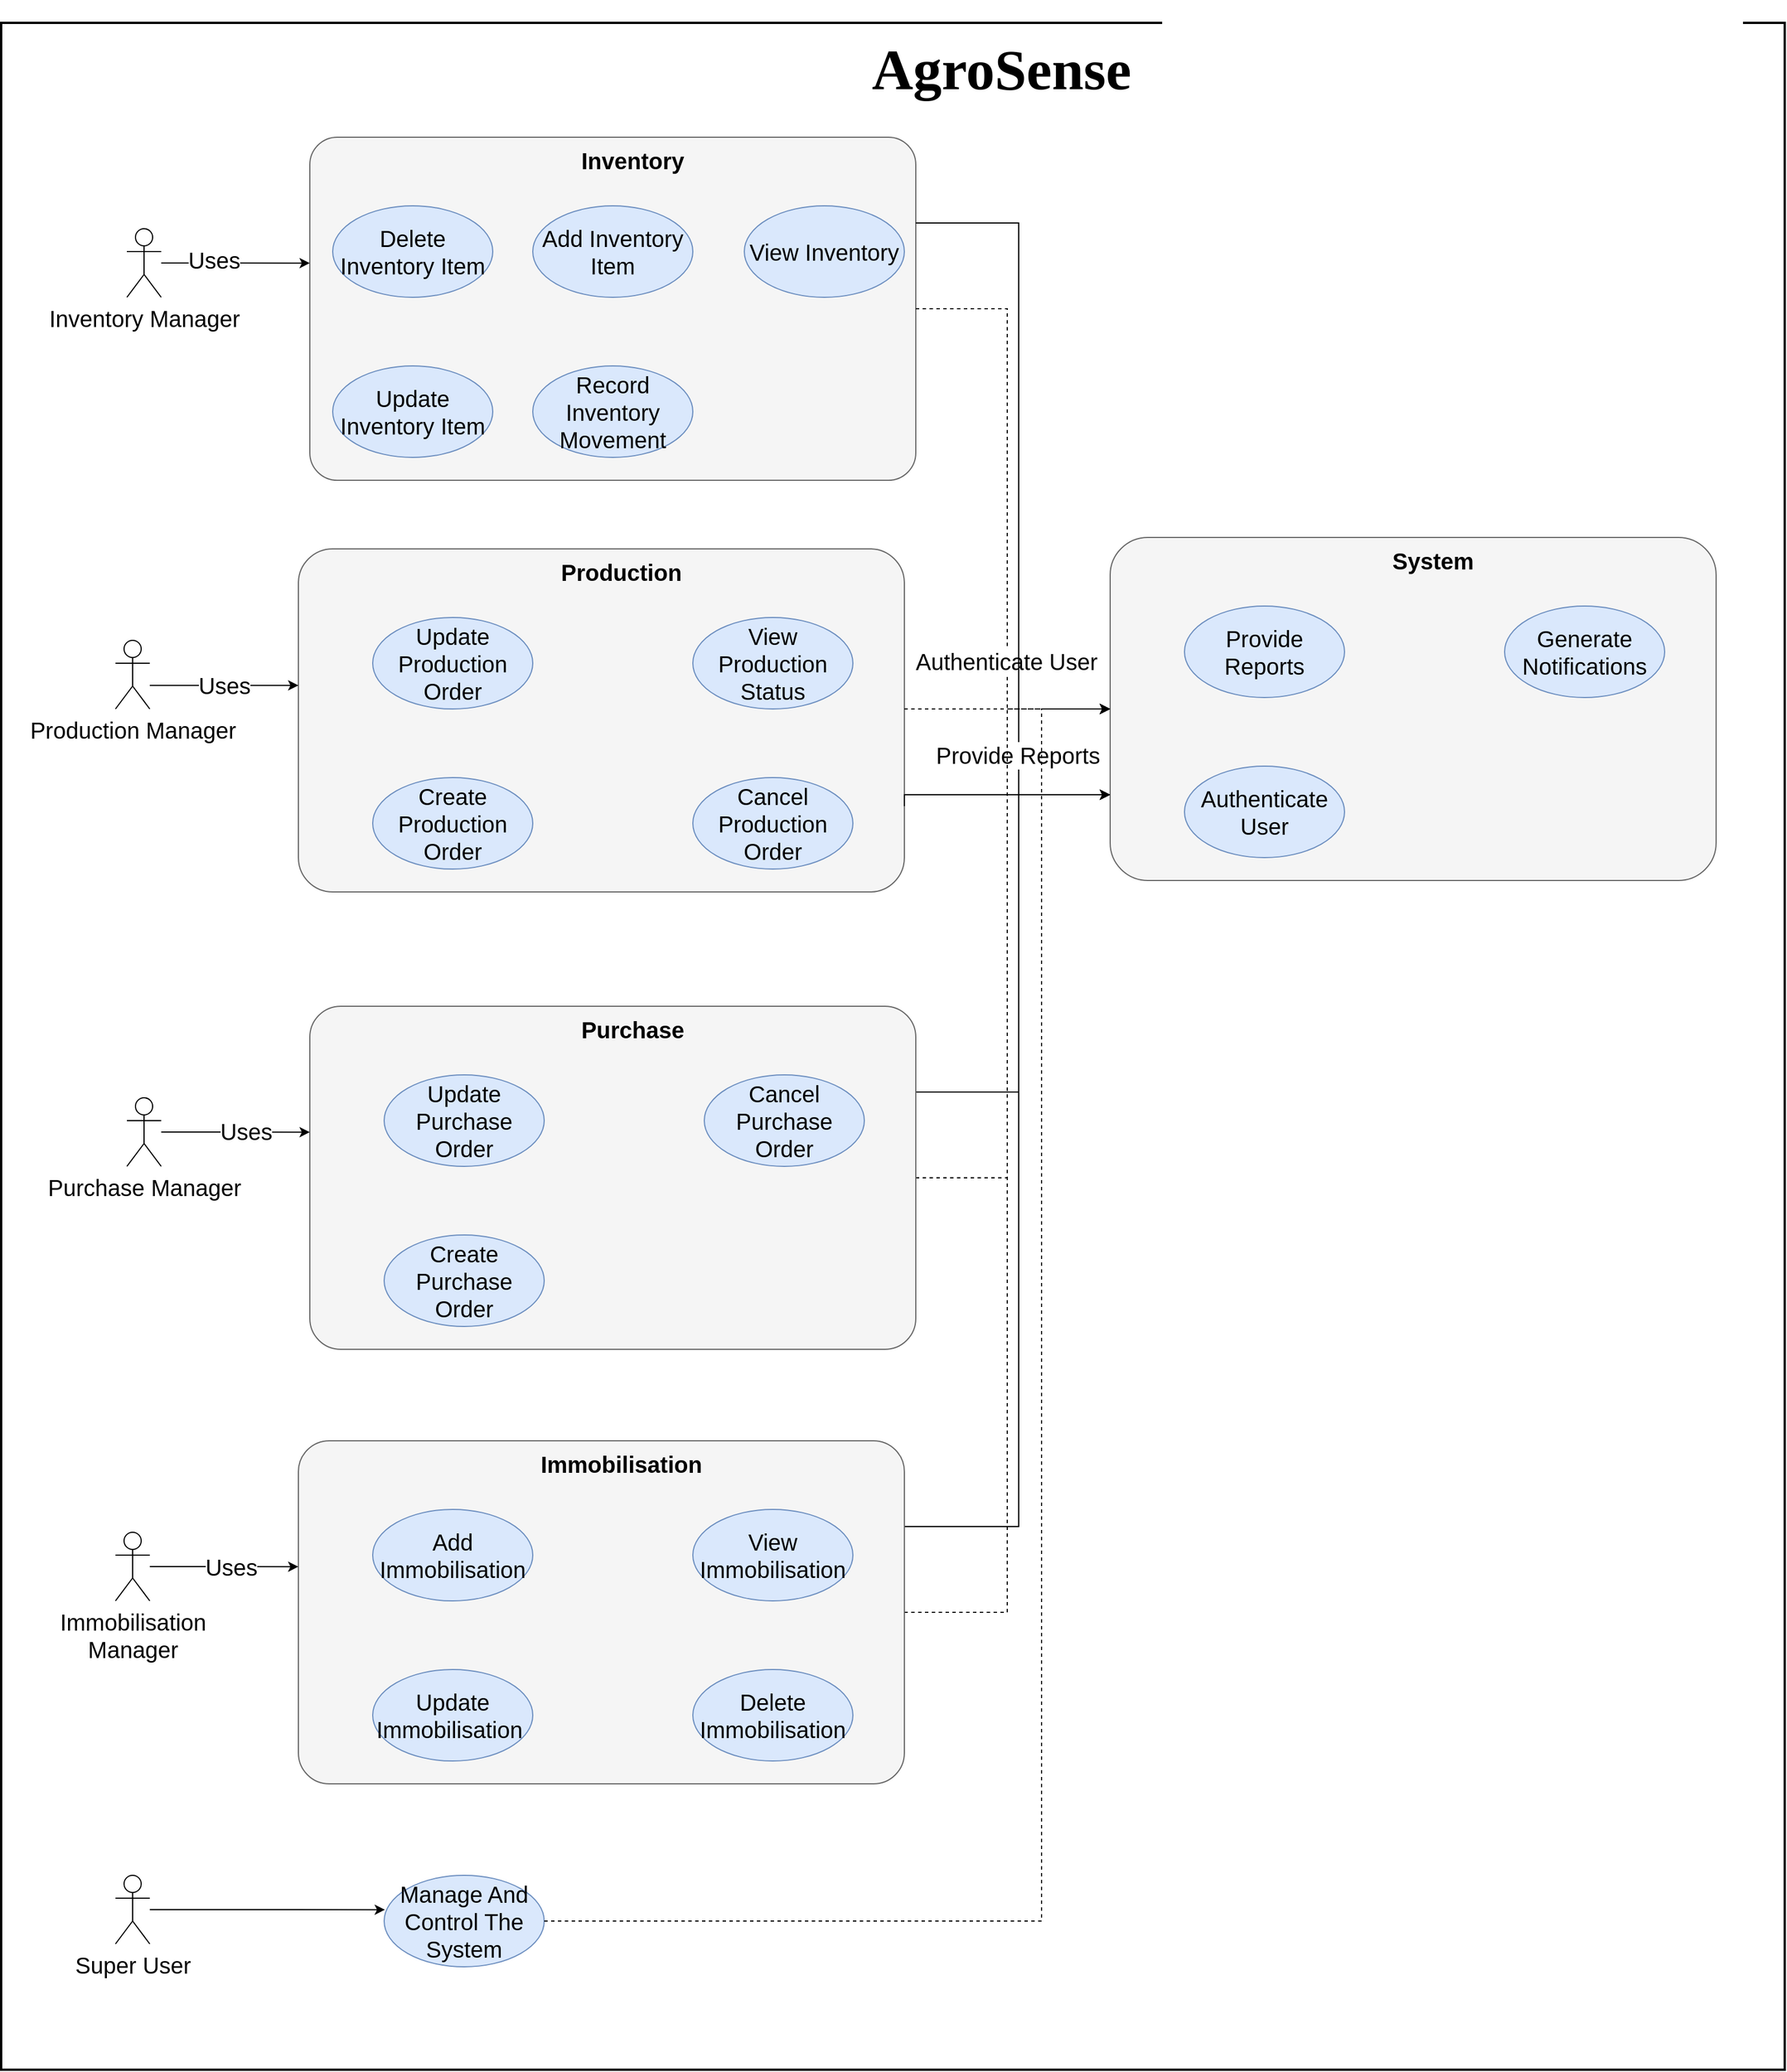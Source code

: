 <mxfile version="21.2.9" type="device">
  <diagram name="Page-1" id="vJQsI2HW_MRC4xHcgE_t">
    <mxGraphModel dx="5867" dy="3113" grid="1" gridSize="10" guides="1" tooltips="1" connect="1" arrows="1" fold="1" page="1" pageScale="1" pageWidth="850" pageHeight="1100" math="0" shadow="0">
      <root>
        <mxCell id="0" />
        <mxCell id="1" parent="0" />
        <mxCell id="QmUB73bxb7fHbpwDJTIm-3" value="" style="group" vertex="1" connectable="0" parent="1">
          <mxGeometry x="50" y="180" width="1560" height="1810" as="geometry" />
        </mxCell>
        <mxCell id="QmUB73bxb7fHbpwDJTIm-2" value="" style="rounded=0;whiteSpace=wrap;html=1;strokeColor=default;fontSize=20;strokeWidth=2;" vertex="1" parent="QmUB73bxb7fHbpwDJTIm-3">
          <mxGeometry y="20" width="1560" height="1790" as="geometry" />
        </mxCell>
        <mxCell id="8Evhf4HylxbXUW5uSEZg-1" value="Inventory Manager" style="shape=umlActor;verticalLabelPosition=bottom;verticalAlign=top;html=1;outlineConnect=0;rounded=0;fontSize=20;" parent="QmUB73bxb7fHbpwDJTIm-3" vertex="1">
          <mxGeometry x="110" y="200" width="30" height="60" as="geometry" />
        </mxCell>
        <mxCell id="8Evhf4HylxbXUW5uSEZg-7" value="" style="rounded=1;whiteSpace=wrap;html=1;strokeColor=#666666;arcSize=8;fillColor=#f5f5f5;fontColor=#333333;fontSize=20;" parent="QmUB73bxb7fHbpwDJTIm-3" vertex="1">
          <mxGeometry x="270" y="120" width="530" height="300" as="geometry" />
        </mxCell>
        <mxCell id="8Evhf4HylxbXUW5uSEZg-13" style="edgeStyle=orthogonalEdgeStyle;rounded=0;orthogonalLoop=1;jettySize=auto;html=1;entryX=0;entryY=0.367;entryDx=0;entryDy=0;entryPerimeter=0;fontSize=20;" parent="QmUB73bxb7fHbpwDJTIm-3" source="8Evhf4HylxbXUW5uSEZg-1" target="8Evhf4HylxbXUW5uSEZg-7" edge="1">
          <mxGeometry relative="1" as="geometry" />
        </mxCell>
        <mxCell id="8Evhf4HylxbXUW5uSEZg-48" value="Uses" style="edgeLabel;html=1;align=center;verticalAlign=middle;resizable=0;points=[];rounded=0;fontSize=20;" parent="8Evhf4HylxbXUW5uSEZg-13" vertex="1" connectable="0">
          <mxGeometry x="-0.295" y="3" relative="1" as="geometry">
            <mxPoint as="offset" />
          </mxGeometry>
        </mxCell>
        <mxCell id="8Evhf4HylxbXUW5uSEZg-6" value="Delete Inventory Item" style="ellipse;whiteSpace=wrap;html=1;fillColor=#dae8fc;strokeColor=#6c8ebf;rounded=0;fontSize=20;" parent="QmUB73bxb7fHbpwDJTIm-3" vertex="1">
          <mxGeometry x="290" y="180" width="140" height="80" as="geometry" />
        </mxCell>
        <mxCell id="8Evhf4HylxbXUW5uSEZg-8" value="Update Inventory Item" style="ellipse;whiteSpace=wrap;html=1;fillColor=#dae8fc;strokeColor=#6c8ebf;rounded=0;fontSize=20;" parent="QmUB73bxb7fHbpwDJTIm-3" vertex="1">
          <mxGeometry x="290" y="320" width="140" height="80" as="geometry" />
        </mxCell>
        <mxCell id="8Evhf4HylxbXUW5uSEZg-9" value="Add Inventory Item" style="ellipse;whiteSpace=wrap;html=1;fillColor=#dae8fc;strokeColor=#6c8ebf;rounded=0;fontSize=20;" parent="QmUB73bxb7fHbpwDJTIm-3" vertex="1">
          <mxGeometry x="465" y="180" width="140" height="80" as="geometry" />
        </mxCell>
        <mxCell id="8Evhf4HylxbXUW5uSEZg-10" value="Record Inventory Movement" style="ellipse;whiteSpace=wrap;html=1;fillColor=#dae8fc;strokeColor=#6c8ebf;rounded=0;fontSize=20;" parent="QmUB73bxb7fHbpwDJTIm-3" vertex="1">
          <mxGeometry x="465" y="320" width="140" height="80" as="geometry" />
        </mxCell>
        <mxCell id="8Evhf4HylxbXUW5uSEZg-11" value="View Inventory" style="ellipse;whiteSpace=wrap;html=1;fillColor=#dae8fc;strokeColor=#6c8ebf;rounded=0;fontSize=20;" parent="QmUB73bxb7fHbpwDJTIm-3" vertex="1">
          <mxGeometry x="650" y="180" width="140" height="80" as="geometry" />
        </mxCell>
        <mxCell id="8Evhf4HylxbXUW5uSEZg-14" value="Inventory" style="text;html=1;strokeColor=none;fillColor=none;align=center;verticalAlign=middle;whiteSpace=wrap;rounded=0;fontStyle=1;fontSize=20;" parent="QmUB73bxb7fHbpwDJTIm-3" vertex="1">
          <mxGeometry x="505" y="120" width="95" height="40" as="geometry" />
        </mxCell>
        <mxCell id="8Evhf4HylxbXUW5uSEZg-18" value="Production Manager" style="shape=umlActor;verticalLabelPosition=bottom;verticalAlign=top;html=1;outlineConnect=0;rounded=0;fontSize=20;" parent="QmUB73bxb7fHbpwDJTIm-3" vertex="1">
          <mxGeometry x="100" y="560" width="30" height="60" as="geometry" />
        </mxCell>
        <mxCell id="8Evhf4HylxbXUW5uSEZg-19" value="" style="rounded=1;whiteSpace=wrap;html=1;strokeColor=#666666;arcSize=10;fillColor=#f5f5f5;fontColor=#333333;fontSize=20;" parent="QmUB73bxb7fHbpwDJTIm-3" vertex="1">
          <mxGeometry x="260" y="480" width="530" height="300" as="geometry" />
        </mxCell>
        <mxCell id="8Evhf4HylxbXUW5uSEZg-17" value="Uses" style="edgeStyle=orthogonalEdgeStyle;rounded=0;orthogonalLoop=1;jettySize=auto;html=1;entryX=0;entryY=0.398;entryDx=0;entryDy=0;entryPerimeter=0;fontSize=20;" parent="QmUB73bxb7fHbpwDJTIm-3" source="8Evhf4HylxbXUW5uSEZg-18" target="8Evhf4HylxbXUW5uSEZg-19" edge="1">
          <mxGeometry relative="1" as="geometry">
            <Array as="points">
              <mxPoint x="257" y="600" />
            </Array>
          </mxGeometry>
        </mxCell>
        <mxCell id="8Evhf4HylxbXUW5uSEZg-20" value="Update Production Order" style="ellipse;whiteSpace=wrap;html=1;fillColor=#dae8fc;strokeColor=#6c8ebf;rounded=0;fontSize=20;" parent="QmUB73bxb7fHbpwDJTIm-3" vertex="1">
          <mxGeometry x="325" y="540" width="140" height="80" as="geometry" />
        </mxCell>
        <mxCell id="8Evhf4HylxbXUW5uSEZg-21" value="Create Production Order" style="ellipse;whiteSpace=wrap;html=1;fillColor=#dae8fc;strokeColor=#6c8ebf;rounded=0;fontSize=20;" parent="QmUB73bxb7fHbpwDJTIm-3" vertex="1">
          <mxGeometry x="325" y="680" width="140" height="80" as="geometry" />
        </mxCell>
        <mxCell id="8Evhf4HylxbXUW5uSEZg-22" value="View Production Status" style="ellipse;whiteSpace=wrap;html=1;fillColor=#dae8fc;strokeColor=#6c8ebf;rounded=0;fontSize=20;" parent="QmUB73bxb7fHbpwDJTIm-3" vertex="1">
          <mxGeometry x="605" y="540" width="140" height="80" as="geometry" />
        </mxCell>
        <mxCell id="8Evhf4HylxbXUW5uSEZg-23" value="Cancel Production Order" style="ellipse;whiteSpace=wrap;html=1;fillColor=#dae8fc;strokeColor=#6c8ebf;rounded=0;fontSize=20;" parent="QmUB73bxb7fHbpwDJTIm-3" vertex="1">
          <mxGeometry x="605" y="680" width="140" height="80" as="geometry" />
        </mxCell>
        <mxCell id="8Evhf4HylxbXUW5uSEZg-25" value="Production" style="text;html=1;strokeColor=none;fillColor=none;align=center;verticalAlign=middle;whiteSpace=wrap;rounded=0;fontStyle=1;fontSize=20;" parent="QmUB73bxb7fHbpwDJTIm-3" vertex="1">
          <mxGeometry x="495" y="480" width="95" height="40" as="geometry" />
        </mxCell>
        <mxCell id="8Evhf4HylxbXUW5uSEZg-26" value="" style="rounded=1;whiteSpace=wrap;html=1;strokeColor=#666666;fillColor=#f5f5f5;fontColor=#333333;arcSize=11;fontSize=20;" parent="QmUB73bxb7fHbpwDJTIm-3" vertex="1">
          <mxGeometry x="970" y="470" width="530" height="300" as="geometry" />
        </mxCell>
        <mxCell id="wg44Y7zbau2e3jtQpXtA-1" style="edgeStyle=orthogonalEdgeStyle;rounded=0;orthogonalLoop=1;jettySize=auto;html=1;entryX=0;entryY=0.5;entryDx=0;entryDy=0;dashed=1;fontSize=20;" parent="QmUB73bxb7fHbpwDJTIm-3" source="8Evhf4HylxbXUW5uSEZg-7" target="8Evhf4HylxbXUW5uSEZg-26" edge="1">
          <mxGeometry relative="1" as="geometry">
            <Array as="points">
              <mxPoint x="880" y="270" />
              <mxPoint x="880" y="620" />
            </Array>
          </mxGeometry>
        </mxCell>
        <mxCell id="wg44Y7zbau2e3jtQpXtA-7" value="Authenticate User" style="edgeLabel;html=1;align=center;verticalAlign=middle;resizable=0;points=[];rounded=0;fontSize=20;" parent="wg44Y7zbau2e3jtQpXtA-1" vertex="1" connectable="0">
          <mxGeometry x="0.491" y="-1" relative="1" as="geometry">
            <mxPoint as="offset" />
          </mxGeometry>
        </mxCell>
        <mxCell id="wg44Y7zbau2e3jtQpXtA-8" style="edgeStyle=orthogonalEdgeStyle;rounded=0;orthogonalLoop=1;jettySize=auto;html=1;exitX=1;exitY=0.25;exitDx=0;exitDy=0;entryX=0;entryY=0.75;entryDx=0;entryDy=0;fontSize=20;" parent="QmUB73bxb7fHbpwDJTIm-3" source="8Evhf4HylxbXUW5uSEZg-7" target="8Evhf4HylxbXUW5uSEZg-26" edge="1">
          <mxGeometry relative="1" as="geometry">
            <Array as="points">
              <mxPoint x="890" y="195" />
              <mxPoint x="890" y="695" />
            </Array>
          </mxGeometry>
        </mxCell>
        <mxCell id="wg44Y7zbau2e3jtQpXtA-14" value="Provide Reports" style="edgeLabel;html=1;align=center;verticalAlign=middle;resizable=0;points=[];rounded=0;fontSize=20;" parent="wg44Y7zbau2e3jtQpXtA-8" vertex="1" connectable="0">
          <mxGeometry x="0.655" y="-1" relative="1" as="geometry">
            <mxPoint as="offset" />
          </mxGeometry>
        </mxCell>
        <mxCell id="wg44Y7zbau2e3jtQpXtA-3" style="edgeStyle=orthogonalEdgeStyle;rounded=0;orthogonalLoop=1;jettySize=auto;html=1;dashed=1;fontSize=20;" parent="QmUB73bxb7fHbpwDJTIm-3" source="8Evhf4HylxbXUW5uSEZg-19" target="8Evhf4HylxbXUW5uSEZg-26" edge="1">
          <mxGeometry relative="1" as="geometry">
            <Array as="points">
              <mxPoint x="870" y="620" />
              <mxPoint x="870" y="620" />
            </Array>
          </mxGeometry>
        </mxCell>
        <mxCell id="wg44Y7zbau2e3jtQpXtA-10" style="edgeStyle=orthogonalEdgeStyle;rounded=0;orthogonalLoop=1;jettySize=auto;html=1;exitX=1;exitY=0.75;exitDx=0;exitDy=0;entryX=0;entryY=0.75;entryDx=0;entryDy=0;fontSize=20;" parent="QmUB73bxb7fHbpwDJTIm-3" source="8Evhf4HylxbXUW5uSEZg-19" target="8Evhf4HylxbXUW5uSEZg-26" edge="1">
          <mxGeometry relative="1" as="geometry">
            <mxPoint x="969.957" y="550" as="targetPoint" />
            <Array as="points">
              <mxPoint x="790" y="695" />
            </Array>
          </mxGeometry>
        </mxCell>
        <mxCell id="8Evhf4HylxbXUW5uSEZg-27" value="Provide Reports" style="ellipse;whiteSpace=wrap;html=1;fillColor=#dae8fc;strokeColor=#6c8ebf;rounded=0;fontSize=20;" parent="QmUB73bxb7fHbpwDJTIm-3" vertex="1">
          <mxGeometry x="1035" y="530" width="140" height="80" as="geometry" />
        </mxCell>
        <mxCell id="8Evhf4HylxbXUW5uSEZg-28" value="Authenticate User" style="ellipse;whiteSpace=wrap;html=1;fillColor=#dae8fc;strokeColor=#6c8ebf;rounded=0;fontSize=20;" parent="QmUB73bxb7fHbpwDJTIm-3" vertex="1">
          <mxGeometry x="1035" y="670" width="140" height="80" as="geometry" />
        </mxCell>
        <mxCell id="8Evhf4HylxbXUW5uSEZg-29" value="Generate Notifications" style="ellipse;whiteSpace=wrap;html=1;fillColor=#dae8fc;strokeColor=#6c8ebf;rounded=0;fontSize=20;" parent="QmUB73bxb7fHbpwDJTIm-3" vertex="1">
          <mxGeometry x="1315" y="530" width="140" height="80" as="geometry" />
        </mxCell>
        <mxCell id="8Evhf4HylxbXUW5uSEZg-31" value="System" style="text;html=1;strokeColor=none;fillColor=none;align=center;verticalAlign=middle;whiteSpace=wrap;rounded=0;fontStyle=1;fontSize=20;" parent="QmUB73bxb7fHbpwDJTIm-3" vertex="1">
          <mxGeometry x="1205" y="470" width="95" height="40" as="geometry" />
        </mxCell>
        <mxCell id="8Evhf4HylxbXUW5uSEZg-33" value="Purchase Manager" style="shape=umlActor;verticalLabelPosition=bottom;verticalAlign=top;html=1;outlineConnect=0;rounded=0;fontSize=20;" parent="QmUB73bxb7fHbpwDJTIm-3" vertex="1">
          <mxGeometry x="110" y="960" width="30" height="60" as="geometry" />
        </mxCell>
        <mxCell id="wg44Y7zbau2e3jtQpXtA-4" style="edgeStyle=orthogonalEdgeStyle;rounded=0;orthogonalLoop=1;jettySize=auto;html=1;entryX=0;entryY=0.5;entryDx=0;entryDy=0;dashed=1;fontSize=20;" parent="QmUB73bxb7fHbpwDJTIm-3" source="8Evhf4HylxbXUW5uSEZg-34" target="8Evhf4HylxbXUW5uSEZg-26" edge="1">
          <mxGeometry relative="1" as="geometry">
            <Array as="points">
              <mxPoint x="880" y="1030" />
              <mxPoint x="880" y="620" />
            </Array>
          </mxGeometry>
        </mxCell>
        <mxCell id="wg44Y7zbau2e3jtQpXtA-11" style="edgeStyle=orthogonalEdgeStyle;rounded=0;orthogonalLoop=1;jettySize=auto;html=1;exitX=1;exitY=0.25;exitDx=0;exitDy=0;entryX=0;entryY=0.75;entryDx=0;entryDy=0;fontSize=20;" parent="QmUB73bxb7fHbpwDJTIm-3" source="8Evhf4HylxbXUW5uSEZg-34" target="8Evhf4HylxbXUW5uSEZg-26" edge="1">
          <mxGeometry relative="1" as="geometry">
            <Array as="points">
              <mxPoint x="890" y="955" />
              <mxPoint x="890" y="695" />
            </Array>
          </mxGeometry>
        </mxCell>
        <mxCell id="8Evhf4HylxbXUW5uSEZg-34" value="" style="rounded=1;whiteSpace=wrap;html=1;strokeColor=#666666;fillColor=#f5f5f5;fontColor=#333333;arcSize=9;fontSize=20;" parent="QmUB73bxb7fHbpwDJTIm-3" vertex="1">
          <mxGeometry x="270" y="880" width="530" height="300" as="geometry" />
        </mxCell>
        <mxCell id="8Evhf4HylxbXUW5uSEZg-32" style="edgeStyle=orthogonalEdgeStyle;rounded=0;orthogonalLoop=1;jettySize=auto;html=1;entryX=0;entryY=0.367;entryDx=0;entryDy=0;entryPerimeter=0;fontSize=20;" parent="QmUB73bxb7fHbpwDJTIm-3" source="8Evhf4HylxbXUW5uSEZg-33" target="8Evhf4HylxbXUW5uSEZg-34" edge="1">
          <mxGeometry relative="1" as="geometry" />
        </mxCell>
        <mxCell id="8Evhf4HylxbXUW5uSEZg-49" value="Uses" style="edgeLabel;html=1;align=center;verticalAlign=middle;resizable=0;points=[];rounded=0;fontSize=20;" parent="8Evhf4HylxbXUW5uSEZg-32" vertex="1" connectable="0">
          <mxGeometry x="0.127" y="1" relative="1" as="geometry">
            <mxPoint as="offset" />
          </mxGeometry>
        </mxCell>
        <mxCell id="8Evhf4HylxbXUW5uSEZg-35" value="Update Purchase Order" style="ellipse;whiteSpace=wrap;html=1;fillColor=#dae8fc;strokeColor=#6c8ebf;rounded=0;fontSize=20;" parent="QmUB73bxb7fHbpwDJTIm-3" vertex="1">
          <mxGeometry x="335" y="940" width="140" height="80" as="geometry" />
        </mxCell>
        <mxCell id="8Evhf4HylxbXUW5uSEZg-36" value="Create Purchase Order" style="ellipse;whiteSpace=wrap;html=1;fillColor=#dae8fc;strokeColor=#6c8ebf;rounded=0;fontSize=20;" parent="QmUB73bxb7fHbpwDJTIm-3" vertex="1">
          <mxGeometry x="335" y="1080" width="140" height="80" as="geometry" />
        </mxCell>
        <mxCell id="8Evhf4HylxbXUW5uSEZg-37" value="Cancel Purchase Order" style="ellipse;whiteSpace=wrap;html=1;fillColor=#dae8fc;strokeColor=#6c8ebf;rounded=0;fontSize=20;" parent="QmUB73bxb7fHbpwDJTIm-3" vertex="1">
          <mxGeometry x="615" y="940" width="140" height="80" as="geometry" />
        </mxCell>
        <mxCell id="8Evhf4HylxbXUW5uSEZg-39" value="Purchase" style="text;html=1;strokeColor=none;fillColor=none;align=center;verticalAlign=middle;whiteSpace=wrap;rounded=0;fontStyle=1;fontSize=20;" parent="QmUB73bxb7fHbpwDJTIm-3" vertex="1">
          <mxGeometry x="505" y="880" width="95" height="40" as="geometry" />
        </mxCell>
        <mxCell id="8Evhf4HylxbXUW5uSEZg-41" value="Immobilisation &lt;br style=&quot;font-size: 20px;&quot;&gt;Manager" style="shape=umlActor;verticalLabelPosition=bottom;verticalAlign=top;html=1;outlineConnect=0;rounded=0;fontSize=20;" parent="QmUB73bxb7fHbpwDJTIm-3" vertex="1">
          <mxGeometry x="100" y="1340" width="30" height="60" as="geometry" />
        </mxCell>
        <mxCell id="wg44Y7zbau2e3jtQpXtA-5" style="edgeStyle=orthogonalEdgeStyle;rounded=0;orthogonalLoop=1;jettySize=auto;html=1;entryX=0;entryY=0.5;entryDx=0;entryDy=0;dashed=1;fontSize=20;" parent="QmUB73bxb7fHbpwDJTIm-3" source="8Evhf4HylxbXUW5uSEZg-42" target="8Evhf4HylxbXUW5uSEZg-26" edge="1">
          <mxGeometry relative="1" as="geometry" />
        </mxCell>
        <mxCell id="wg44Y7zbau2e3jtQpXtA-13" style="edgeStyle=orthogonalEdgeStyle;rounded=0;orthogonalLoop=1;jettySize=auto;html=1;exitX=1;exitY=0.25;exitDx=0;exitDy=0;entryX=0;entryY=0.75;entryDx=0;entryDy=0;fontSize=20;" parent="QmUB73bxb7fHbpwDJTIm-3" source="8Evhf4HylxbXUW5uSEZg-42" target="8Evhf4HylxbXUW5uSEZg-26" edge="1">
          <mxGeometry relative="1" as="geometry">
            <mxPoint x="969.957" y="840" as="targetPoint" />
            <Array as="points">
              <mxPoint x="890" y="1335" />
              <mxPoint x="890" y="695" />
            </Array>
          </mxGeometry>
        </mxCell>
        <mxCell id="8Evhf4HylxbXUW5uSEZg-42" value="" style="rounded=1;whiteSpace=wrap;html=1;strokeColor=#666666;fillColor=#f5f5f5;fontColor=#333333;arcSize=9;fontSize=20;" parent="QmUB73bxb7fHbpwDJTIm-3" vertex="1">
          <mxGeometry x="260" y="1260" width="530" height="300" as="geometry" />
        </mxCell>
        <mxCell id="8Evhf4HylxbXUW5uSEZg-40" style="edgeStyle=orthogonalEdgeStyle;rounded=0;orthogonalLoop=1;jettySize=auto;html=1;entryX=0;entryY=0.367;entryDx=0;entryDy=0;entryPerimeter=0;fontSize=20;" parent="QmUB73bxb7fHbpwDJTIm-3" source="8Evhf4HylxbXUW5uSEZg-41" target="8Evhf4HylxbXUW5uSEZg-42" edge="1">
          <mxGeometry relative="1" as="geometry" />
        </mxCell>
        <mxCell id="8Evhf4HylxbXUW5uSEZg-50" value="Uses" style="edgeLabel;html=1;align=center;verticalAlign=middle;resizable=0;points=[];rounded=0;fontSize=20;" parent="8Evhf4HylxbXUW5uSEZg-40" vertex="1" connectable="0">
          <mxGeometry x="0.086" relative="1" as="geometry">
            <mxPoint as="offset" />
          </mxGeometry>
        </mxCell>
        <mxCell id="8Evhf4HylxbXUW5uSEZg-43" value="Add Immobilisation" style="ellipse;whiteSpace=wrap;html=1;fillColor=#dae8fc;strokeColor=#6c8ebf;rounded=0;fontSize=20;" parent="QmUB73bxb7fHbpwDJTIm-3" vertex="1">
          <mxGeometry x="325" y="1320" width="140" height="80" as="geometry" />
        </mxCell>
        <mxCell id="8Evhf4HylxbXUW5uSEZg-44" value="Update Immobilisation&amp;nbsp;" style="ellipse;whiteSpace=wrap;html=1;fillColor=#dae8fc;strokeColor=#6c8ebf;rounded=0;fontSize=20;" parent="QmUB73bxb7fHbpwDJTIm-3" vertex="1">
          <mxGeometry x="325" y="1460" width="140" height="80" as="geometry" />
        </mxCell>
        <mxCell id="8Evhf4HylxbXUW5uSEZg-45" value="View Immobilisation" style="ellipse;whiteSpace=wrap;html=1;fillColor=#dae8fc;strokeColor=#6c8ebf;rounded=0;fontSize=20;" parent="QmUB73bxb7fHbpwDJTIm-3" vertex="1">
          <mxGeometry x="605" y="1320" width="140" height="80" as="geometry" />
        </mxCell>
        <mxCell id="8Evhf4HylxbXUW5uSEZg-46" value="Delete Immobilisation" style="ellipse;whiteSpace=wrap;html=1;fillColor=#dae8fc;strokeColor=#6c8ebf;rounded=0;fontSize=20;" parent="QmUB73bxb7fHbpwDJTIm-3" vertex="1">
          <mxGeometry x="605" y="1460" width="140" height="80" as="geometry" />
        </mxCell>
        <mxCell id="8Evhf4HylxbXUW5uSEZg-47" value="Immobilisation" style="text;html=1;strokeColor=none;fillColor=none;align=center;verticalAlign=middle;whiteSpace=wrap;rounded=0;fontStyle=1;fontSize=20;" parent="QmUB73bxb7fHbpwDJTIm-3" vertex="1">
          <mxGeometry x="495" y="1260" width="95" height="40" as="geometry" />
        </mxCell>
        <mxCell id="XeN7US4WUIDvYeBKOmuq-5" value="Super User" style="shape=umlActor;verticalLabelPosition=bottom;verticalAlign=top;html=1;outlineConnect=0;rounded=0;fontSize=20;" parent="QmUB73bxb7fHbpwDJTIm-3" vertex="1">
          <mxGeometry x="100" y="1640" width="30" height="60" as="geometry" />
        </mxCell>
        <mxCell id="XeN7US4WUIDvYeBKOmuq-7" value="Manage And Control The System" style="ellipse;whiteSpace=wrap;html=1;fillColor=#dae8fc;strokeColor=#6c8ebf;rounded=0;fontSize=20;" parent="QmUB73bxb7fHbpwDJTIm-3" vertex="1">
          <mxGeometry x="335" y="1640" width="140" height="80" as="geometry" />
        </mxCell>
        <mxCell id="XeN7US4WUIDvYeBKOmuq-3" style="edgeStyle=orthogonalEdgeStyle;rounded=0;orthogonalLoop=1;jettySize=auto;html=1;entryX=0.005;entryY=0.376;entryDx=0;entryDy=0;entryPerimeter=0;fontSize=20;" parent="QmUB73bxb7fHbpwDJTIm-3" source="XeN7US4WUIDvYeBKOmuq-5" target="XeN7US4WUIDvYeBKOmuq-7" edge="1">
          <mxGeometry relative="1" as="geometry">
            <mxPoint x="260" y="1800.1" as="targetPoint" />
          </mxGeometry>
        </mxCell>
        <mxCell id="XeN7US4WUIDvYeBKOmuq-14" style="edgeStyle=orthogonalEdgeStyle;rounded=0;orthogonalLoop=1;jettySize=auto;html=1;entryX=0;entryY=0.5;entryDx=0;entryDy=0;dashed=1;exitX=1;exitY=0.5;exitDx=0;exitDy=0;fontSize=20;" parent="QmUB73bxb7fHbpwDJTIm-3" source="XeN7US4WUIDvYeBKOmuq-7" target="8Evhf4HylxbXUW5uSEZg-26" edge="1">
          <mxGeometry relative="1" as="geometry">
            <mxPoint x="800" y="1420" as="sourcePoint" />
            <mxPoint x="980" y="630" as="targetPoint" />
            <Array as="points">
              <mxPoint x="910" y="1680" />
              <mxPoint x="910" y="620" />
            </Array>
          </mxGeometry>
        </mxCell>
        <mxCell id="QmUB73bxb7fHbpwDJTIm-4" value="&lt;font size=&quot;1&quot; face=&quot;Verdana&quot; style=&quot;&quot;&gt;&lt;b style=&quot;font-size: 50px;&quot;&gt;AgroSense&lt;/b&gt;&lt;/font&gt;" style="text;html=1;align=center;verticalAlign=middle;whiteSpace=wrap;rounded=1;arcSize=50;fontSize=20;" vertex="1" parent="QmUB73bxb7fHbpwDJTIm-3">
          <mxGeometry x="700" width="350" height="120" as="geometry" />
        </mxCell>
      </root>
    </mxGraphModel>
  </diagram>
</mxfile>
